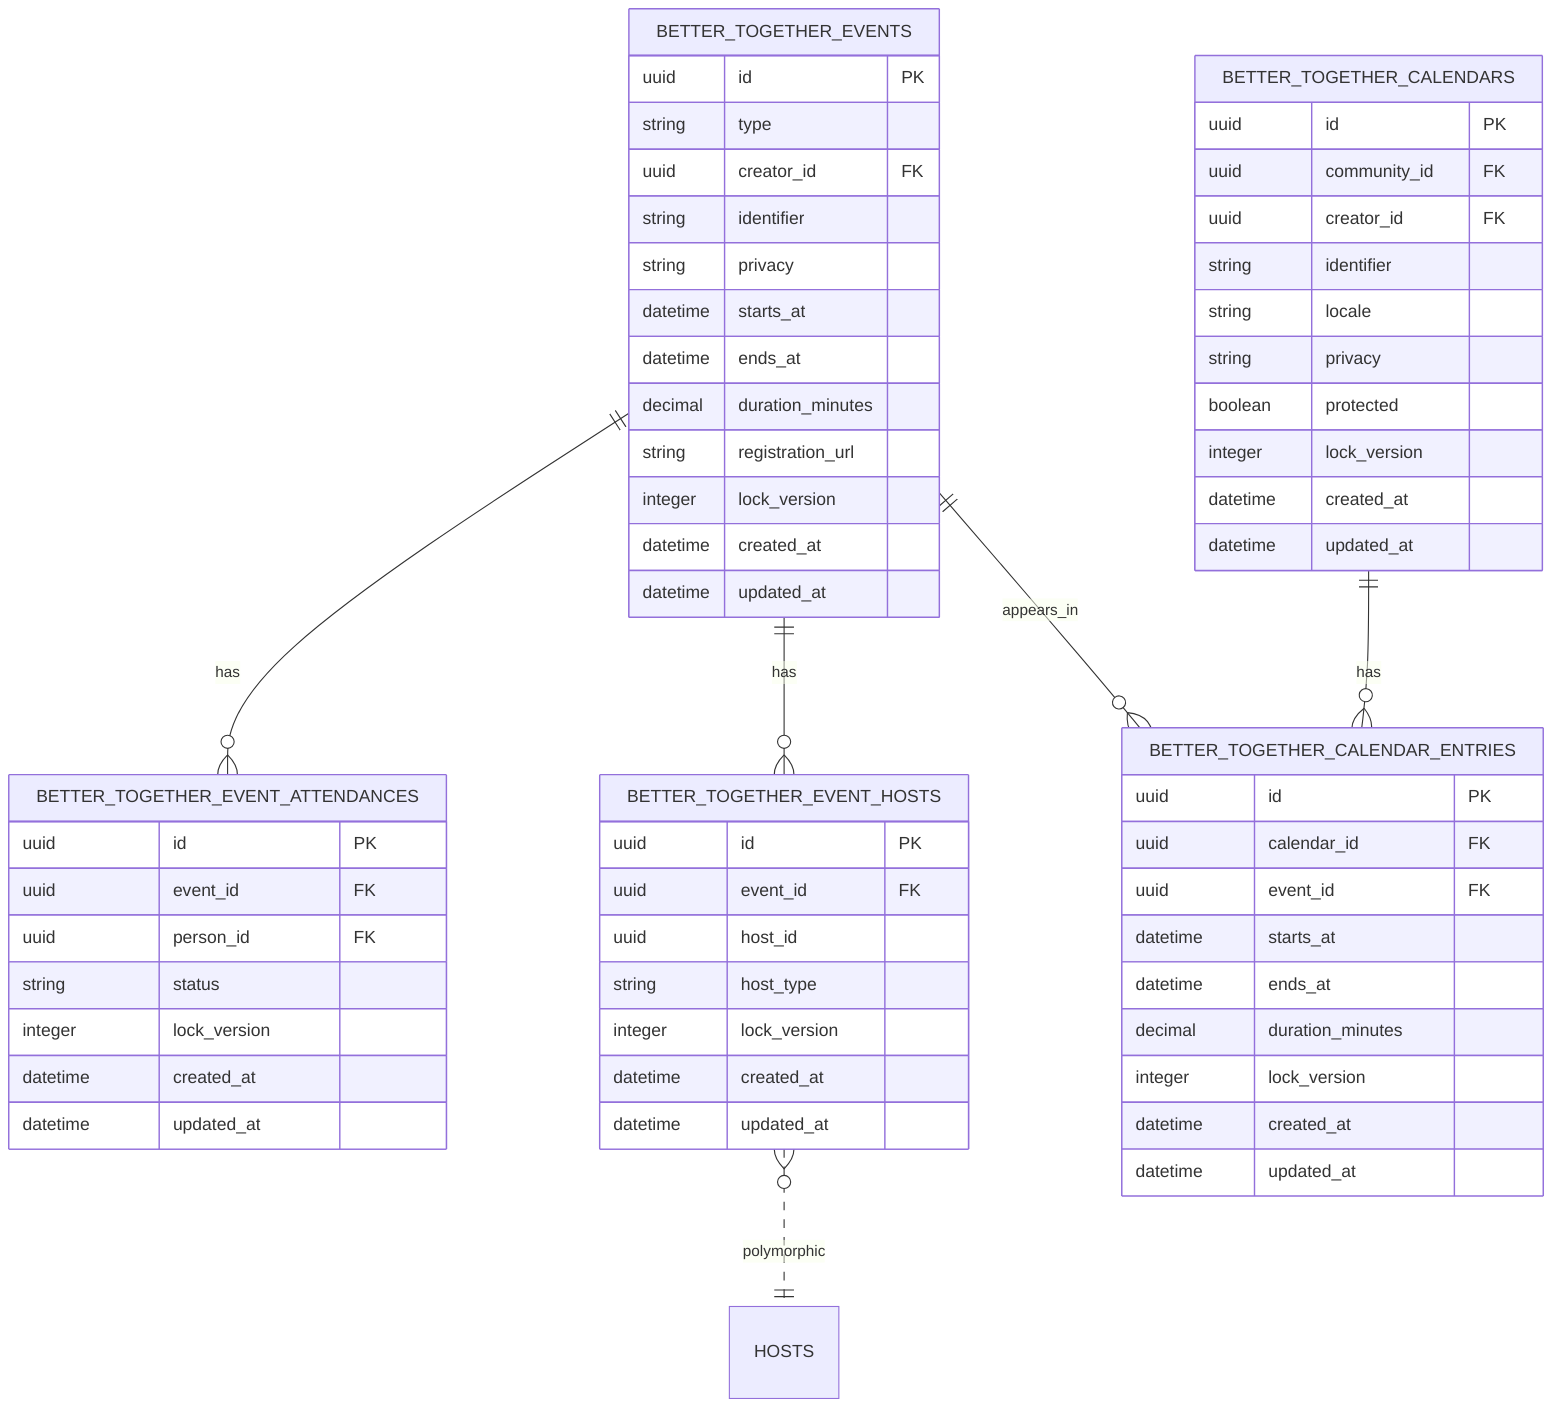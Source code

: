 erDiagram
  BETTER_TOGETHER_EVENTS ||--o{ BETTER_TOGETHER_EVENT_ATTENDANCES : has
  BETTER_TOGETHER_EVENTS ||--o{ BETTER_TOGETHER_EVENT_HOSTS : has
  BETTER_TOGETHER_EVENTS ||--o{ BETTER_TOGETHER_CALENDAR_ENTRIES : appears_in
  BETTER_TOGETHER_CALENDARS ||--o{ BETTER_TOGETHER_CALENDAR_ENTRIES : has

  %% Polymorphic host relationship (host_type: Person/Community/...)
  BETTER_TOGETHER_EVENT_HOSTS }o..|| HOSTS : polymorphic

  BETTER_TOGETHER_EVENTS {
    uuid id PK
    string type
    uuid creator_id FK
    string identifier
    string privacy
    datetime starts_at
    datetime ends_at
    decimal duration_minutes
    string registration_url
    integer lock_version
    datetime created_at
    datetime updated_at
  }

  BETTER_TOGETHER_EVENT_ATTENDANCES {
    uuid id PK
    uuid event_id FK
    uuid person_id FK
    string status
    integer lock_version
    datetime created_at
    datetime updated_at
  }

  BETTER_TOGETHER_EVENT_HOSTS {
    uuid id PK
    uuid event_id FK
    uuid host_id
    string host_type
    integer lock_version
    datetime created_at
    datetime updated_at
  }

  BETTER_TOGETHER_CALENDARS {
    uuid id PK
    uuid community_id FK
    uuid creator_id FK
    string identifier
    string locale
    string privacy
    boolean protected
    integer lock_version
    datetime created_at
    datetime updated_at
  }

  BETTER_TOGETHER_CALENDAR_ENTRIES {
    uuid id PK
    uuid calendar_id FK
    uuid event_id FK
    datetime starts_at
    datetime ends_at
    decimal duration_minutes
    integer lock_version
    datetime created_at
    datetime updated_at
  }